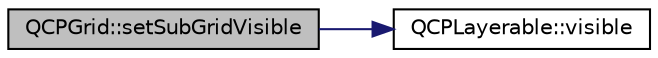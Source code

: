 digraph "QCPGrid::setSubGridVisible"
{
 // LATEX_PDF_SIZE
  edge [fontname="Helvetica",fontsize="10",labelfontname="Helvetica",labelfontsize="10"];
  node [fontname="Helvetica",fontsize="10",shape=record];
  rankdir="LR";
  Node1 [label="QCPGrid::setSubGridVisible",height=0.2,width=0.4,color="black", fillcolor="grey75", style="filled", fontcolor="black",tooltip=" "];
  Node1 -> Node2 [color="midnightblue",fontsize="10",style="solid",fontname="Helvetica"];
  Node2 [label="QCPLayerable::visible",height=0.2,width=0.4,color="black", fillcolor="white", style="filled",URL="$classQCPLayerable.html#af0297b944b6192b6d67d00bff41b6b70",tooltip=" "];
}
